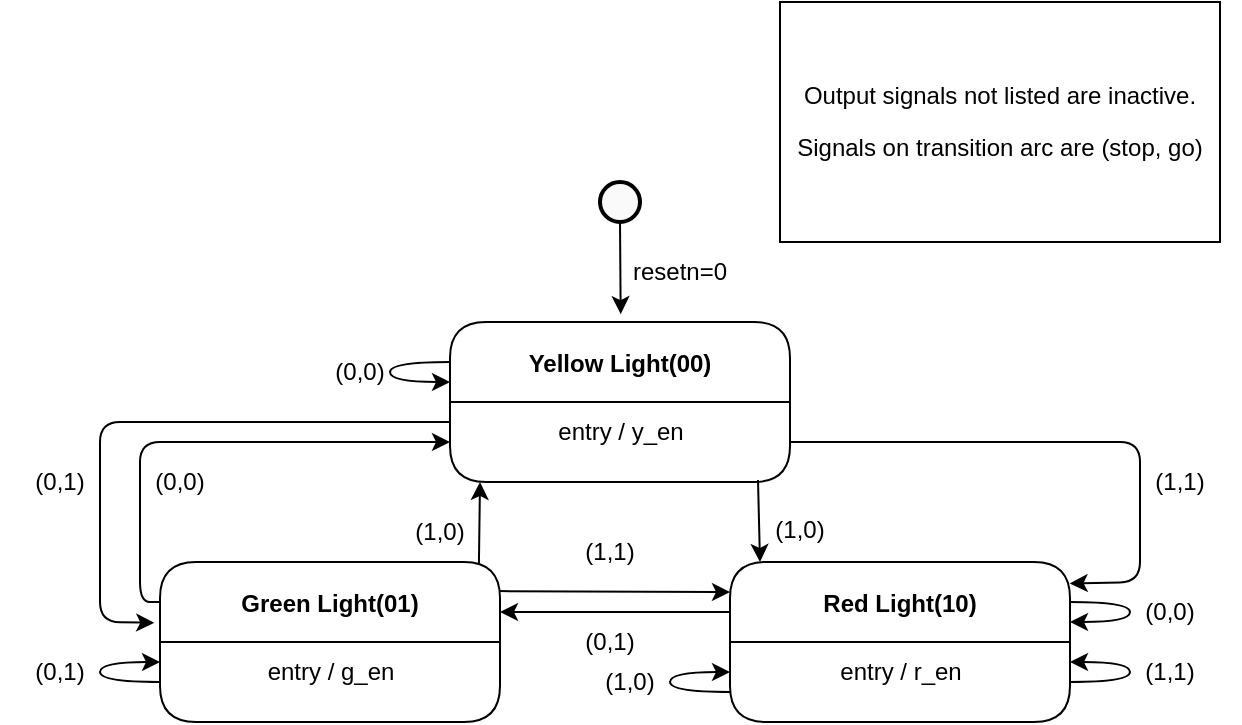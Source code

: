 <mxfile version="21.4.0" type="device">
  <diagram name="Page-1" id="QUvwUfsH_QBexRIajkRA">
    <mxGraphModel dx="819" dy="755" grid="1" gridSize="10" guides="1" tooltips="1" connect="1" arrows="1" fold="1" page="1" pageScale="1" pageWidth="850" pageHeight="1100" math="0" shadow="0">
      <root>
        <mxCell id="0" />
        <mxCell id="1" parent="0" />
        <mxCell id="a92ZxEg2uk7sp3GpPsdw-1" value="Yellow Light(00)" style="swimlane;rounded=1;startSize=40;" vertex="1" parent="1">
          <mxGeometry x="375" y="370" width="170" height="80" as="geometry" />
        </mxCell>
        <mxCell id="a92ZxEg2uk7sp3GpPsdw-8" value="entry /&amp;nbsp;y_en" style="text;html=1;align=center;verticalAlign=middle;resizable=0;points=[];autosize=1;strokeColor=none;fillColor=none;" vertex="1" parent="a92ZxEg2uk7sp3GpPsdw-1">
          <mxGeometry x="40" y="40" width="90" height="30" as="geometry" />
        </mxCell>
        <mxCell id="a92ZxEg2uk7sp3GpPsdw-3" value="Red Light(10)" style="swimlane;rounded=1;startSize=40;" vertex="1" parent="1">
          <mxGeometry x="515" y="490" width="170" height="80" as="geometry" />
        </mxCell>
        <mxCell id="a92ZxEg2uk7sp3GpPsdw-10" value="entry /&amp;nbsp;r_en" style="text;html=1;align=center;verticalAlign=middle;resizable=0;points=[];autosize=1;strokeColor=none;fillColor=none;" vertex="1" parent="a92ZxEg2uk7sp3GpPsdw-3">
          <mxGeometry x="45" y="40" width="80" height="30" as="geometry" />
        </mxCell>
        <mxCell id="a92ZxEg2uk7sp3GpPsdw-4" value="Green Light(01)" style="swimlane;rounded=1;startSize=40;" vertex="1" parent="1">
          <mxGeometry x="230" y="490" width="170" height="80" as="geometry" />
        </mxCell>
        <mxCell id="a92ZxEg2uk7sp3GpPsdw-9" value="entry /&amp;nbsp;g_en" style="text;html=1;align=center;verticalAlign=middle;resizable=0;points=[];autosize=1;strokeColor=none;fillColor=none;" vertex="1" parent="a92ZxEg2uk7sp3GpPsdw-4">
          <mxGeometry x="40" y="40" width="90" height="30" as="geometry" />
        </mxCell>
        <mxCell id="a92ZxEg2uk7sp3GpPsdw-46" value="" style="endArrow=classic;html=1;curved=1;" edge="1" parent="a92ZxEg2uk7sp3GpPsdw-4">
          <mxGeometry width="50" height="50" relative="1" as="geometry">
            <mxPoint y="60" as="sourcePoint" />
            <mxPoint y="50" as="targetPoint" />
            <Array as="points">
              <mxPoint x="-30" y="60" />
              <mxPoint x="-30" y="50" />
            </Array>
          </mxGeometry>
        </mxCell>
        <mxCell id="a92ZxEg2uk7sp3GpPsdw-5" value="" style="endArrow=classic;html=1;rounded=0;entryX=0.502;entryY=-0.049;entryDx=0;entryDy=0;entryPerimeter=0;" edge="1" parent="1" target="a92ZxEg2uk7sp3GpPsdw-1">
          <mxGeometry width="50" height="50" relative="1" as="geometry">
            <mxPoint x="460" y="320" as="sourcePoint" />
            <mxPoint x="560" y="470" as="targetPoint" />
          </mxGeometry>
        </mxCell>
        <mxCell id="a92ZxEg2uk7sp3GpPsdw-6" value="" style="strokeWidth=2;html=1;shape=mxgraph.flowchart.start_2;whiteSpace=wrap;fillColor=#FAFAFA;fillStyle=solid;strokeColor=default;" vertex="1" parent="1">
          <mxGeometry x="450" y="300" width="20" height="20" as="geometry" />
        </mxCell>
        <mxCell id="a92ZxEg2uk7sp3GpPsdw-7" value="resetn=0" style="text;strokeColor=none;align=center;fillColor=none;html=1;verticalAlign=middle;whiteSpace=wrap;rounded=0;" vertex="1" parent="1">
          <mxGeometry x="460" y="330" width="60" height="30" as="geometry" />
        </mxCell>
        <mxCell id="a92ZxEg2uk7sp3GpPsdw-11" value="" style="rounded=0;whiteSpace=wrap;html=1;" vertex="1" parent="1">
          <mxGeometry x="540" y="210" width="220" height="120" as="geometry" />
        </mxCell>
        <mxCell id="a92ZxEg2uk7sp3GpPsdw-12" value="&lt;p style=&quot;line-height: 120%; font-size: 11px;&quot;&gt;&lt;font style=&quot;font-size: 12px;&quot;&gt;Output signals not listed are inactive.&lt;br&gt;&lt;br&gt;Signals on transition arc are (stop, go)&lt;/font&gt;&lt;/p&gt;" style="text;strokeColor=none;align=center;fillColor=none;html=1;verticalAlign=middle;whiteSpace=wrap;rounded=0;" vertex="1" parent="1">
          <mxGeometry x="540" y="210" width="220" height="120" as="geometry" />
        </mxCell>
        <mxCell id="a92ZxEg2uk7sp3GpPsdw-13" value="" style="endArrow=classic;html=1;exitX=0;exitY=0.25;exitDx=0;exitDy=0;rounded=1;entryX=0;entryY=0.75;entryDx=0;entryDy=0;" edge="1" parent="1" source="a92ZxEg2uk7sp3GpPsdw-4" target="a92ZxEg2uk7sp3GpPsdw-1">
          <mxGeometry width="50" height="50" relative="1" as="geometry">
            <mxPoint x="510" y="520" as="sourcePoint" />
            <mxPoint x="370" y="440" as="targetPoint" />
            <Array as="points">
              <mxPoint x="220" y="510" />
              <mxPoint x="220" y="430" />
            </Array>
          </mxGeometry>
        </mxCell>
        <mxCell id="a92ZxEg2uk7sp3GpPsdw-14" value="(0,0)" style="text;strokeColor=none;align=center;fillColor=none;html=1;verticalAlign=middle;whiteSpace=wrap;rounded=0;" vertex="1" parent="1">
          <mxGeometry x="210" y="435" width="60" height="30" as="geometry" />
        </mxCell>
        <mxCell id="a92ZxEg2uk7sp3GpPsdw-16" value="(0,0)" style="text;strokeColor=none;align=center;fillColor=none;html=1;verticalAlign=middle;whiteSpace=wrap;rounded=0;" vertex="1" parent="1">
          <mxGeometry x="300" y="380" width="60" height="30" as="geometry" />
        </mxCell>
        <mxCell id="a92ZxEg2uk7sp3GpPsdw-18" value="(0,0)" style="text;strokeColor=none;align=center;fillColor=none;html=1;verticalAlign=middle;whiteSpace=wrap;rounded=0;direction=west;flipH=1;" vertex="1" parent="1">
          <mxGeometry x="705" y="500" width="60" height="30" as="geometry" />
        </mxCell>
        <mxCell id="a92ZxEg2uk7sp3GpPsdw-20" value="" style="endArrow=classic;html=1;curved=1;" edge="1" parent="1">
          <mxGeometry width="50" height="50" relative="1" as="geometry">
            <mxPoint x="685" y="510" as="sourcePoint" />
            <mxPoint x="685" y="520" as="targetPoint" />
            <Array as="points">
              <mxPoint x="715" y="510" />
              <mxPoint x="715" y="520" />
            </Array>
          </mxGeometry>
        </mxCell>
        <mxCell id="a92ZxEg2uk7sp3GpPsdw-21" value="" style="endArrow=classic;html=1;curved=1;" edge="1" parent="1">
          <mxGeometry width="50" height="50" relative="1" as="geometry">
            <mxPoint x="685" y="550" as="sourcePoint" />
            <mxPoint x="685" y="540" as="targetPoint" />
            <Array as="points">
              <mxPoint x="715" y="550" />
              <mxPoint x="715" y="540" />
            </Array>
          </mxGeometry>
        </mxCell>
        <mxCell id="a92ZxEg2uk7sp3GpPsdw-22" value="(1,1)" style="text;strokeColor=none;align=center;fillColor=none;html=1;verticalAlign=middle;whiteSpace=wrap;rounded=0;direction=west;flipH=1;" vertex="1" parent="1">
          <mxGeometry x="705" y="530" width="60" height="30" as="geometry" />
        </mxCell>
        <mxCell id="a92ZxEg2uk7sp3GpPsdw-32" value="" style="endArrow=classic;html=1;curved=1;" edge="1" parent="1">
          <mxGeometry width="50" height="50" relative="1" as="geometry">
            <mxPoint x="375" y="390" as="sourcePoint" />
            <mxPoint x="375" y="400" as="targetPoint" />
            <Array as="points">
              <mxPoint x="345" y="390" />
              <mxPoint x="345" y="400" />
            </Array>
          </mxGeometry>
        </mxCell>
        <mxCell id="a92ZxEg2uk7sp3GpPsdw-33" value="" style="endArrow=classic;html=1;rounded=1;entryX=0.999;entryY=0.134;entryDx=0;entryDy=0;exitX=1;exitY=0.75;exitDx=0;exitDy=0;entryPerimeter=0;" edge="1" parent="1" source="a92ZxEg2uk7sp3GpPsdw-1" target="a92ZxEg2uk7sp3GpPsdw-3">
          <mxGeometry width="50" height="50" relative="1" as="geometry">
            <mxPoint x="540" y="420" as="sourcePoint" />
            <mxPoint x="690" y="475.0" as="targetPoint" />
            <Array as="points">
              <mxPoint x="720" y="430" />
              <mxPoint x="720" y="500" />
            </Array>
          </mxGeometry>
        </mxCell>
        <mxCell id="a92ZxEg2uk7sp3GpPsdw-36" value="(1,1)" style="text;strokeColor=none;align=center;fillColor=none;html=1;verticalAlign=middle;whiteSpace=wrap;rounded=0;direction=west;flipH=1;" vertex="1" parent="1">
          <mxGeometry x="710" y="435" width="60" height="30" as="geometry" />
        </mxCell>
        <mxCell id="a92ZxEg2uk7sp3GpPsdw-38" value="(1,1)" style="text;strokeColor=none;align=center;fillColor=none;html=1;verticalAlign=middle;whiteSpace=wrap;rounded=0;direction=west;flipH=1;" vertex="1" parent="1">
          <mxGeometry x="425" y="470" width="60" height="30" as="geometry" />
        </mxCell>
        <mxCell id="a92ZxEg2uk7sp3GpPsdw-39" value="" style="endArrow=classic;html=1;rounded=1;entryX=-0.017;entryY=0.38;entryDx=0;entryDy=0;exitX=1;exitY=0.75;exitDx=0;exitDy=0;entryPerimeter=0;" edge="1" parent="1" target="a92ZxEg2uk7sp3GpPsdw-4">
          <mxGeometry width="50" height="50" relative="1" as="geometry">
            <mxPoint x="375" y="420" as="sourcePoint" />
            <mxPoint x="230" y="465.0" as="targetPoint" />
            <Array as="points">
              <mxPoint x="200" y="420" />
              <mxPoint x="200" y="520" />
            </Array>
          </mxGeometry>
        </mxCell>
        <mxCell id="a92ZxEg2uk7sp3GpPsdw-40" value="(0,1)" style="text;strokeColor=none;align=center;fillColor=none;html=1;verticalAlign=middle;whiteSpace=wrap;rounded=0;" vertex="1" parent="1">
          <mxGeometry x="150" y="435" width="60" height="30" as="geometry" />
        </mxCell>
        <mxCell id="a92ZxEg2uk7sp3GpPsdw-43" value="" style="endArrow=classic;html=1;rounded=0;exitX=0.998;exitY=0.182;exitDx=0;exitDy=0;entryX=0;entryY=0.25;entryDx=0;entryDy=0;exitPerimeter=0;" edge="1" parent="1" source="a92ZxEg2uk7sp3GpPsdw-4">
          <mxGeometry width="50" height="50" relative="1" as="geometry">
            <mxPoint x="405" y="505" as="sourcePoint" />
            <mxPoint x="515" y="505" as="targetPoint" />
          </mxGeometry>
        </mxCell>
        <mxCell id="a92ZxEg2uk7sp3GpPsdw-45" value="(0,1)" style="text;strokeColor=none;align=center;fillColor=none;html=1;verticalAlign=middle;whiteSpace=wrap;rounded=0;" vertex="1" parent="1">
          <mxGeometry x="425" y="515" width="60" height="30" as="geometry" />
        </mxCell>
        <mxCell id="a92ZxEg2uk7sp3GpPsdw-47" value="(0,1)" style="text;strokeColor=none;align=center;fillColor=none;html=1;verticalAlign=middle;whiteSpace=wrap;rounded=0;direction=west;flipH=0;" vertex="1" parent="1">
          <mxGeometry x="150" y="530" width="60" height="30" as="geometry" />
        </mxCell>
        <mxCell id="a92ZxEg2uk7sp3GpPsdw-48" value="" style="endArrow=classic;html=1;rounded=0;exitX=0.998;exitY=0.182;exitDx=0;exitDy=0;entryX=0;entryY=0.25;entryDx=0;entryDy=0;exitPerimeter=0;" edge="1" parent="1">
          <mxGeometry width="50" height="50" relative="1" as="geometry">
            <mxPoint x="515" y="515" as="sourcePoint" />
            <mxPoint x="400" y="515" as="targetPoint" />
          </mxGeometry>
        </mxCell>
        <mxCell id="a92ZxEg2uk7sp3GpPsdw-49" value="" style="endArrow=classic;html=1;rounded=0;exitX=0.938;exitY=0.008;exitDx=0;exitDy=0;exitPerimeter=0;" edge="1" parent="1" source="a92ZxEg2uk7sp3GpPsdw-4">
          <mxGeometry width="50" height="50" relative="1" as="geometry">
            <mxPoint x="380" y="490" as="sourcePoint" />
            <mxPoint x="390" y="450" as="targetPoint" />
          </mxGeometry>
        </mxCell>
        <mxCell id="a92ZxEg2uk7sp3GpPsdw-50" value="(1,0)" style="text;strokeColor=none;align=center;fillColor=none;html=1;verticalAlign=middle;whiteSpace=wrap;rounded=0;direction=west;flipH=1;" vertex="1" parent="1">
          <mxGeometry x="340" y="460" width="60" height="30" as="geometry" />
        </mxCell>
        <mxCell id="a92ZxEg2uk7sp3GpPsdw-51" value="" style="endArrow=classic;html=1;curved=1;" edge="1" parent="1">
          <mxGeometry width="50" height="50" relative="1" as="geometry">
            <mxPoint x="515" y="555" as="sourcePoint" />
            <mxPoint x="515" y="545" as="targetPoint" />
            <Array as="points">
              <mxPoint x="485" y="555" />
              <mxPoint x="485" y="545" />
            </Array>
          </mxGeometry>
        </mxCell>
        <mxCell id="a92ZxEg2uk7sp3GpPsdw-52" value="(1,0)" style="text;strokeColor=none;align=center;fillColor=none;html=1;verticalAlign=middle;whiteSpace=wrap;rounded=0;direction=west;flipH=0;" vertex="1" parent="1">
          <mxGeometry x="435" y="535" width="60" height="30" as="geometry" />
        </mxCell>
        <mxCell id="a92ZxEg2uk7sp3GpPsdw-53" value="" style="endArrow=classic;html=1;rounded=0;exitX=0.938;exitY=0.008;exitDx=0;exitDy=0;exitPerimeter=0;" edge="1" parent="1">
          <mxGeometry width="50" height="50" relative="1" as="geometry">
            <mxPoint x="529" y="449" as="sourcePoint" />
            <mxPoint x="530" y="490" as="targetPoint" />
          </mxGeometry>
        </mxCell>
        <mxCell id="a92ZxEg2uk7sp3GpPsdw-54" value="(1,0)" style="text;strokeColor=none;align=center;fillColor=none;html=1;verticalAlign=middle;whiteSpace=wrap;rounded=0;direction=west;flipH=1;flipV=1;" vertex="1" parent="1">
          <mxGeometry x="520" y="459" width="60" height="30" as="geometry" />
        </mxCell>
      </root>
    </mxGraphModel>
  </diagram>
</mxfile>
